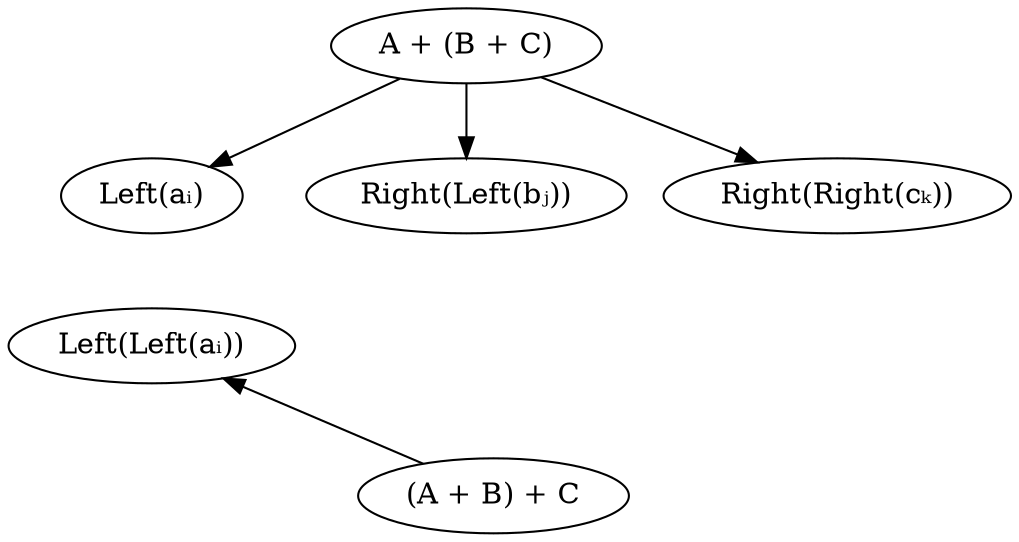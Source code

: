 digraph {
    LeftAssoc[label="A + (B + C)"]
    LeftA[label="Left(aᵢ)" class="value"]
    RightLeftB[label="Right(Left(bⱼ))" class="value"]
    RightRightC[label="Right(Right(cₖ))" class="value"]

    LeftAssoc -> LeftA
    LeftAssoc -> RightLeftB
    LeftAssoc -> RightRightC

    RightAssoc[label="(A + B) + C"]
    LeftLeftA[label="Left(Left(aᵢ))" class="value"]
    LeftRightB[label="Left(Right(bⱼ))" class="value" style=invis]
    RightC[label="Right(cₖ)" class="value" style=invis]

    LeftLeftA -> RightAssoc[dir=back]
    LeftRightB -> RightAssoc[dir=back style=invis]
    RightC -> RightAssoc[dir=back style=invis]

    LeftA -> LeftLeftA[style=invis]
    RightLeftB -> LeftRightB[style=invis]
    RightRightC -> RightC[style=invis]
    LeftLeftA -> LeftA[style=invis]
    LeftRightB -> RightLeftB[style=invis]
    RightC -> RightRightC[style=invis]
}
